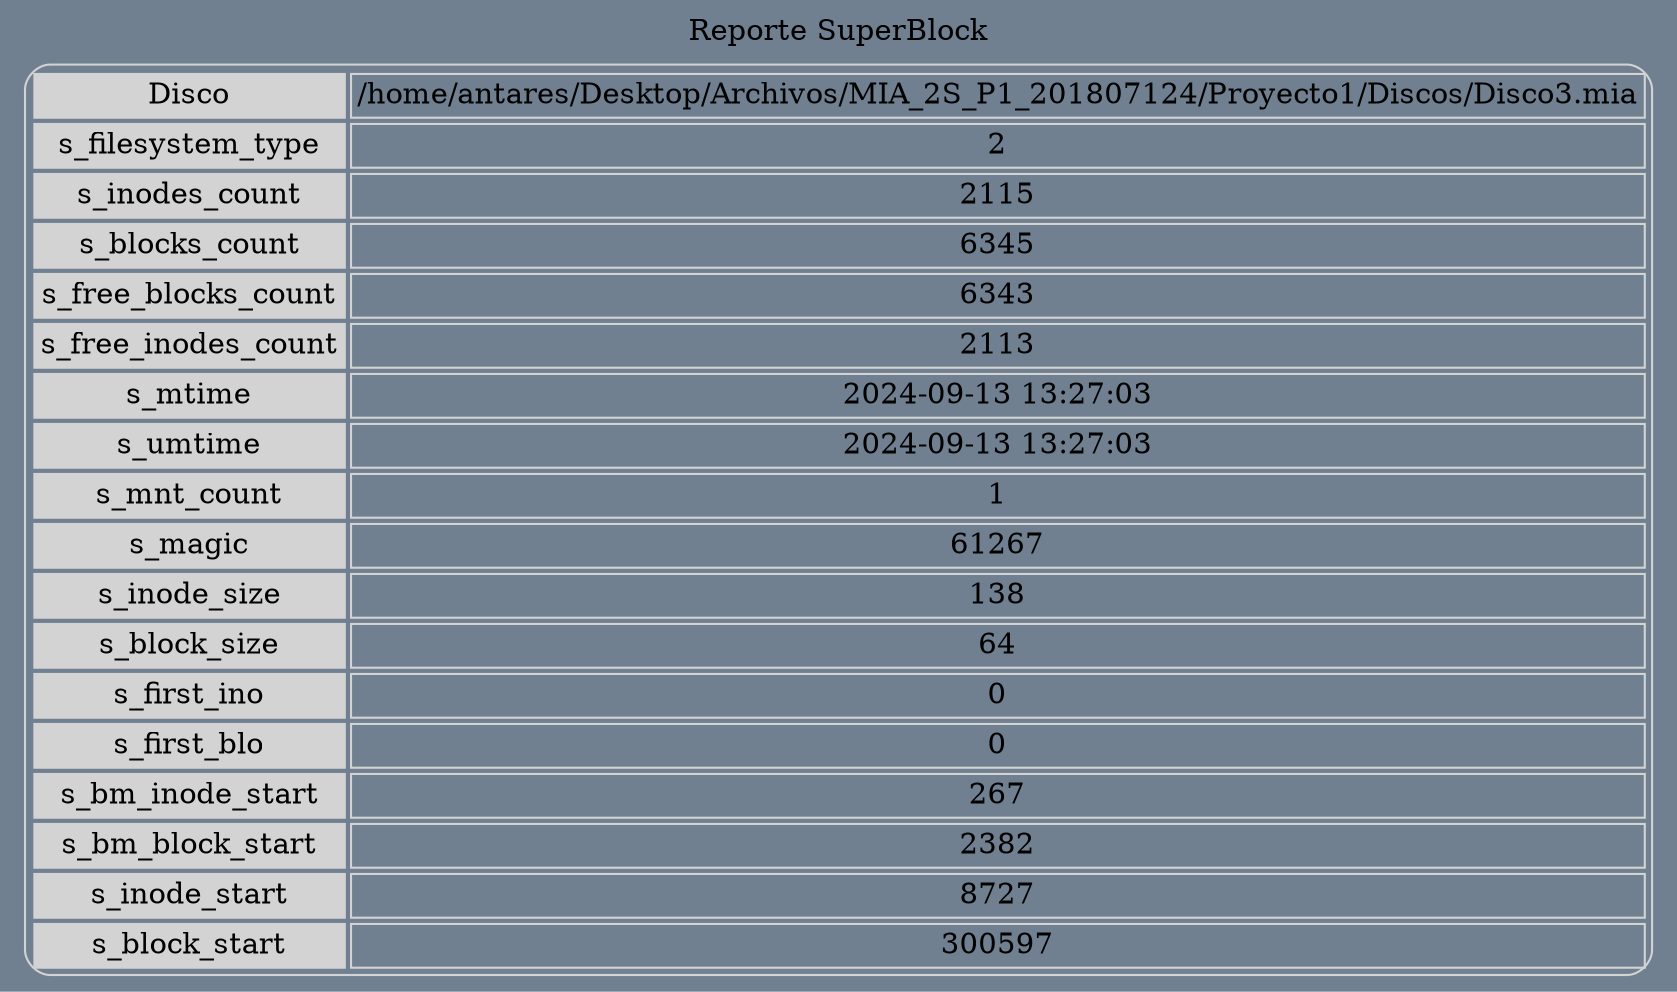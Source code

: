 digraph grid {bgcolor="slategrey" label=" Reporte SuperBlock "layout=dot labelloc = "t"edge [weigth=1000 style=dashed color=red4 dir = "both" arrowtail="open" arrowhead="open"]a0[shape=none, color=lightgrey, label=<
<TABLE cellspacing="3" cellpadding="2" style="rounded" >
<TR><TD bgcolor="lightgrey">Disco</TD><TD>/home/antares/Desktop/Archivos/MIA_2S_P1_201807124/Proyecto1/Discos/Disco3.mia</TD></TR>
<TR><TD bgcolor="lightgrey">s_filesystem_type</TD><TD>2</TD></TR>
<TR><TD bgcolor="lightgrey">s_inodes_count</TD><TD>2115</TD></TR>
<TR><TD bgcolor="lightgrey">s_blocks_count</TD><TD>6345</TD></TR>
<TR><TD bgcolor="lightgrey">s_free_blocks_count</TD><TD>6343</TD></TR>
<TR><TD bgcolor="lightgrey">s_free_inodes_count</TD><TD>2113</TD></TR>
<TR><TD bgcolor="lightgrey">s_mtime</TD><TD>2024-09-13 13:27:03</TD></TR>
<TR><TD bgcolor="lightgrey">s_umtime</TD><TD>2024-09-13 13:27:03</TD></TR>
<TR><TD bgcolor="lightgrey">s_mnt_count</TD><TD>1</TD></TR>
<TR><TD bgcolor="lightgrey">s_magic</TD><TD>61267</TD></TR>
<TR><TD bgcolor="lightgrey">s_inode_size</TD><TD>138</TD></TR>
<TR><TD bgcolor="lightgrey">s_block_size</TD><TD>64</TD></TR>
<TR><TD bgcolor="lightgrey">s_first_ino</TD><TD>0</TD></TR>
<TR><TD bgcolor="lightgrey">s_first_blo</TD><TD>0</TD></TR>
<TR><TD bgcolor="lightgrey">s_bm_inode_start</TD><TD>267</TD></TR>
<TR><TD bgcolor="lightgrey">s_bm_block_start</TD><TD>2382</TD></TR>
<TR><TD bgcolor="lightgrey">s_inode_start</TD><TD>8727</TD></TR>
<TR><TD bgcolor="lightgrey">s_block_start</TD><TD>300597</TD></TR>
</TABLE>>];
}